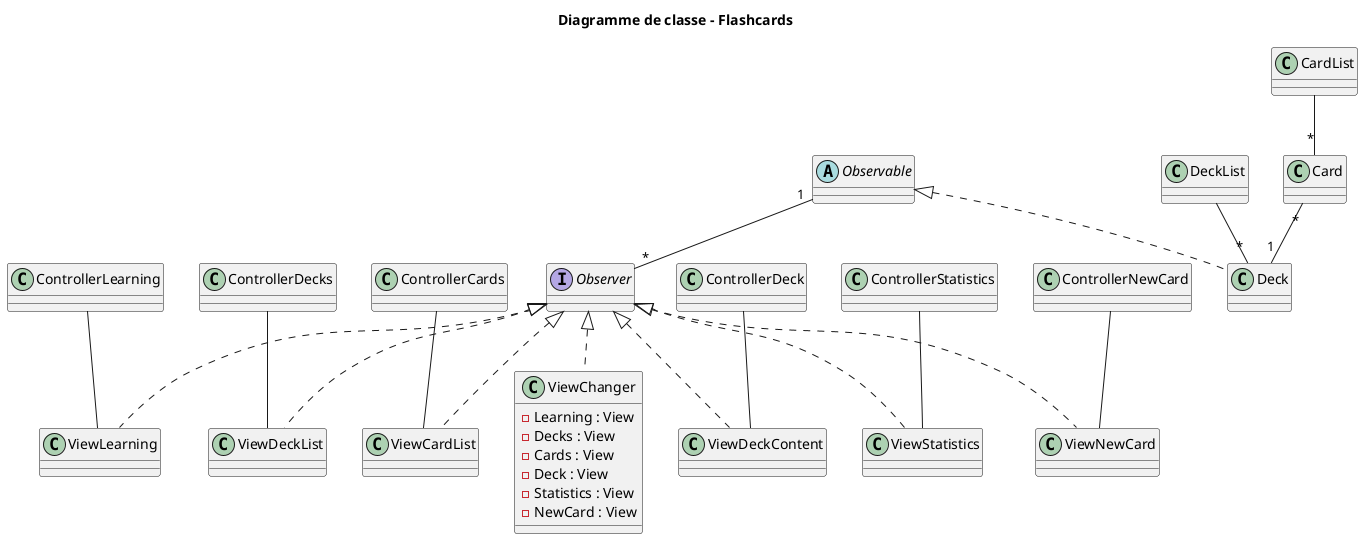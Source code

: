 @startuml
title "Diagramme de classe - Flashcards"

class ViewChanger {
    - Learning : View
    - Decks : View
    - Cards : View
    - Deck : View
    - Statistics : View
    - NewCard : View
}

interface Observer{}
abstract Observable{}

class Card{}
class CardList{}
class Deck{}
class DeckList{}

class ViewLearning{} 
class ViewDeckList{}
class ViewCardList{}
class ViewDeckContent{}
class ViewStatistics{}
class ViewNewCard{}

class ControllerLearning{}
class ControllerDecks{}
class ControllerCards{}
class ControllerDeck{}
class ControllerStatistics{}
class ControllerNewCard{}


Observer <|.. ViewChanger

Observer <|.. ViewLearning
Observer <|.. ViewDeckList
Observer <|.. ViewCardList
Observer <|.. ViewDeckContent
Observer <|.. ViewNewCard
Observer <|.. ViewStatistics

Observable <|.. Deck

CardList -- "*" Card
DeckList -- "*" Deck

ControllerLearning -- ViewLearning
ControllerDecks -- ViewDeckList
ControllerCards -- ViewCardList
ControllerDeck -- ViewDeckContent
ControllerStatistics -- ViewStatistics
ControllerNewCard -- ViewNewCard

Card "*" -- "1" Deck
Observable "1" -- "*" Observer

@enduml